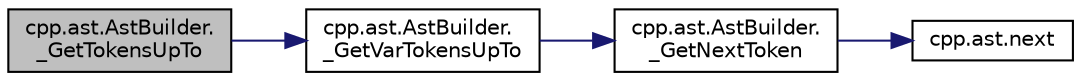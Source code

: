 digraph "cpp.ast.AstBuilder._GetTokensUpTo"
{
  edge [fontname="Helvetica",fontsize="10",labelfontname="Helvetica",labelfontsize="10"];
  node [fontname="Helvetica",fontsize="10",shape=record];
  rankdir="LR";
  Node194 [label="cpp.ast.AstBuilder.\l_GetTokensUpTo",height=0.2,width=0.4,color="black", fillcolor="grey75", style="filled", fontcolor="black"];
  Node194 -> Node195 [color="midnightblue",fontsize="10",style="solid",fontname="Helvetica"];
  Node195 [label="cpp.ast.AstBuilder.\l_GetVarTokensUpTo",height=0.2,width=0.4,color="black", fillcolor="white", style="filled",URL="$d9/dc3/classcpp_1_1ast_1_1_ast_builder.html#a0b5b10f2608ba3e8851fbd65d51b1f22"];
  Node195 -> Node196 [color="midnightblue",fontsize="10",style="solid",fontname="Helvetica"];
  Node196 [label="cpp.ast.AstBuilder.\l_GetNextToken",height=0.2,width=0.4,color="black", fillcolor="white", style="filled",URL="$d9/dc3/classcpp_1_1ast_1_1_ast_builder.html#ac22b5683a8f1a86a49751d6d0bcd4b84"];
  Node196 -> Node197 [color="midnightblue",fontsize="10",style="solid",fontname="Helvetica"];
  Node197 [label="cpp.ast.next",height=0.2,width=0.4,color="black", fillcolor="white", style="filled",URL="$d2/d9c/namespacecpp_1_1ast.html#a39ad8261fef5e0a7c1c17c510541b66f"];
}
